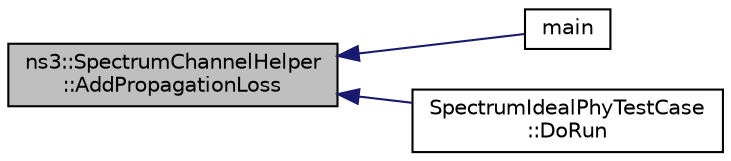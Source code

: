 digraph "ns3::SpectrumChannelHelper::AddPropagationLoss"
{
  edge [fontname="Helvetica",fontsize="10",labelfontname="Helvetica",labelfontsize="10"];
  node [fontname="Helvetica",fontsize="10",shape=record];
  rankdir="LR";
  Node1 [label="ns3::SpectrumChannelHelper\l::AddPropagationLoss",height=0.2,width=0.4,color="black", fillcolor="grey75", style="filled", fontcolor="black"];
  Node1 -> Node2 [dir="back",color="midnightblue",fontsize="10",style="solid"];
  Node2 [label="main",height=0.2,width=0.4,color="black", fillcolor="white", style="filled",URL="$dc/dea/adhoc-aloha-ideal-phy-matrix-propagation-loss-model_8cc.html#a3c04138a5bfe5d72780bb7e82a18e627"];
  Node1 -> Node3 [dir="back",color="midnightblue",fontsize="10",style="solid"];
  Node3 [label="SpectrumIdealPhyTestCase\l::DoRun",height=0.2,width=0.4,color="black", fillcolor="white", style="filled",URL="$d1/dcc/classSpectrumIdealPhyTestCase.html#a25d1032a0b2d93dc10302aeae4b8338b",tooltip="Implementation to actually run this TestCase. "];
}
